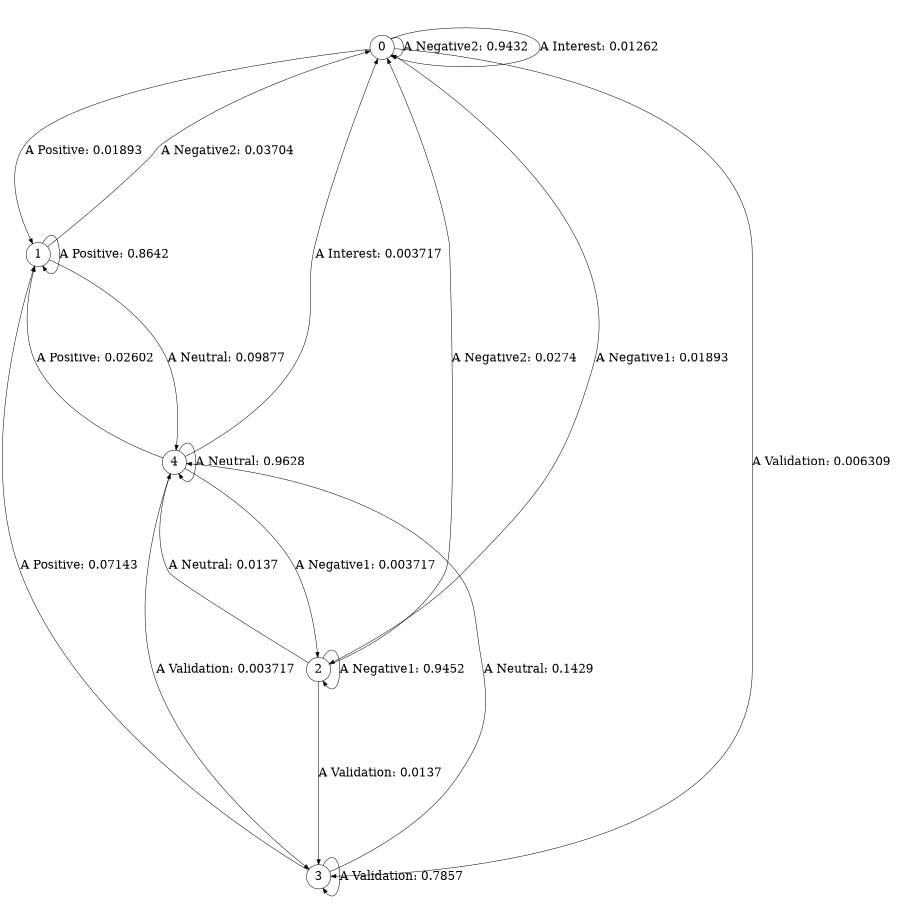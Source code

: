 digraph r16_cssr {
size = "6,8.5";
ratio = "fill";
node [shape = circle];
node [fontsize = 24];
edge [fontsize = 24];
0 -> 0 [label = "A Negative2: 0.9432   "];
0 -> 1 [label = "A Positive: 0.01893  "];
0 -> 2 [label = "A Negative1: 0.01893  "];
0 -> 3 [label = "A Validation: 0.006309  "];
0 -> 0 [label = "A Interest: 0.01262  "];
1 -> 0 [label = "A Negative2: 0.03704  "];
1 -> 1 [label = "A Positive: 0.8642   "];
1 -> 4 [label = "A Neutral: 0.09877  "];
2 -> 0 [label = "A Negative2: 0.0274   "];
2 -> 2 [label = "A Negative1: 0.9452   "];
2 -> 3 [label = "A Validation: 0.0137   "];
2 -> 4 [label = "A Neutral: 0.0137   "];
3 -> 1 [label = "A Positive: 0.07143  "];
3 -> 3 [label = "A Validation: 0.7857   "];
3 -> 4 [label = "A Neutral: 0.1429   "];
4 -> 1 [label = "A Positive: 0.02602  "];
4 -> 2 [label = "A Negative1: 0.003717  "];
4 -> 3 [label = "A Validation: 0.003717  "];
4 -> 4 [label = "A Neutral: 0.9628   "];
4 -> 0 [label = "A Interest: 0.003717  "];
} 